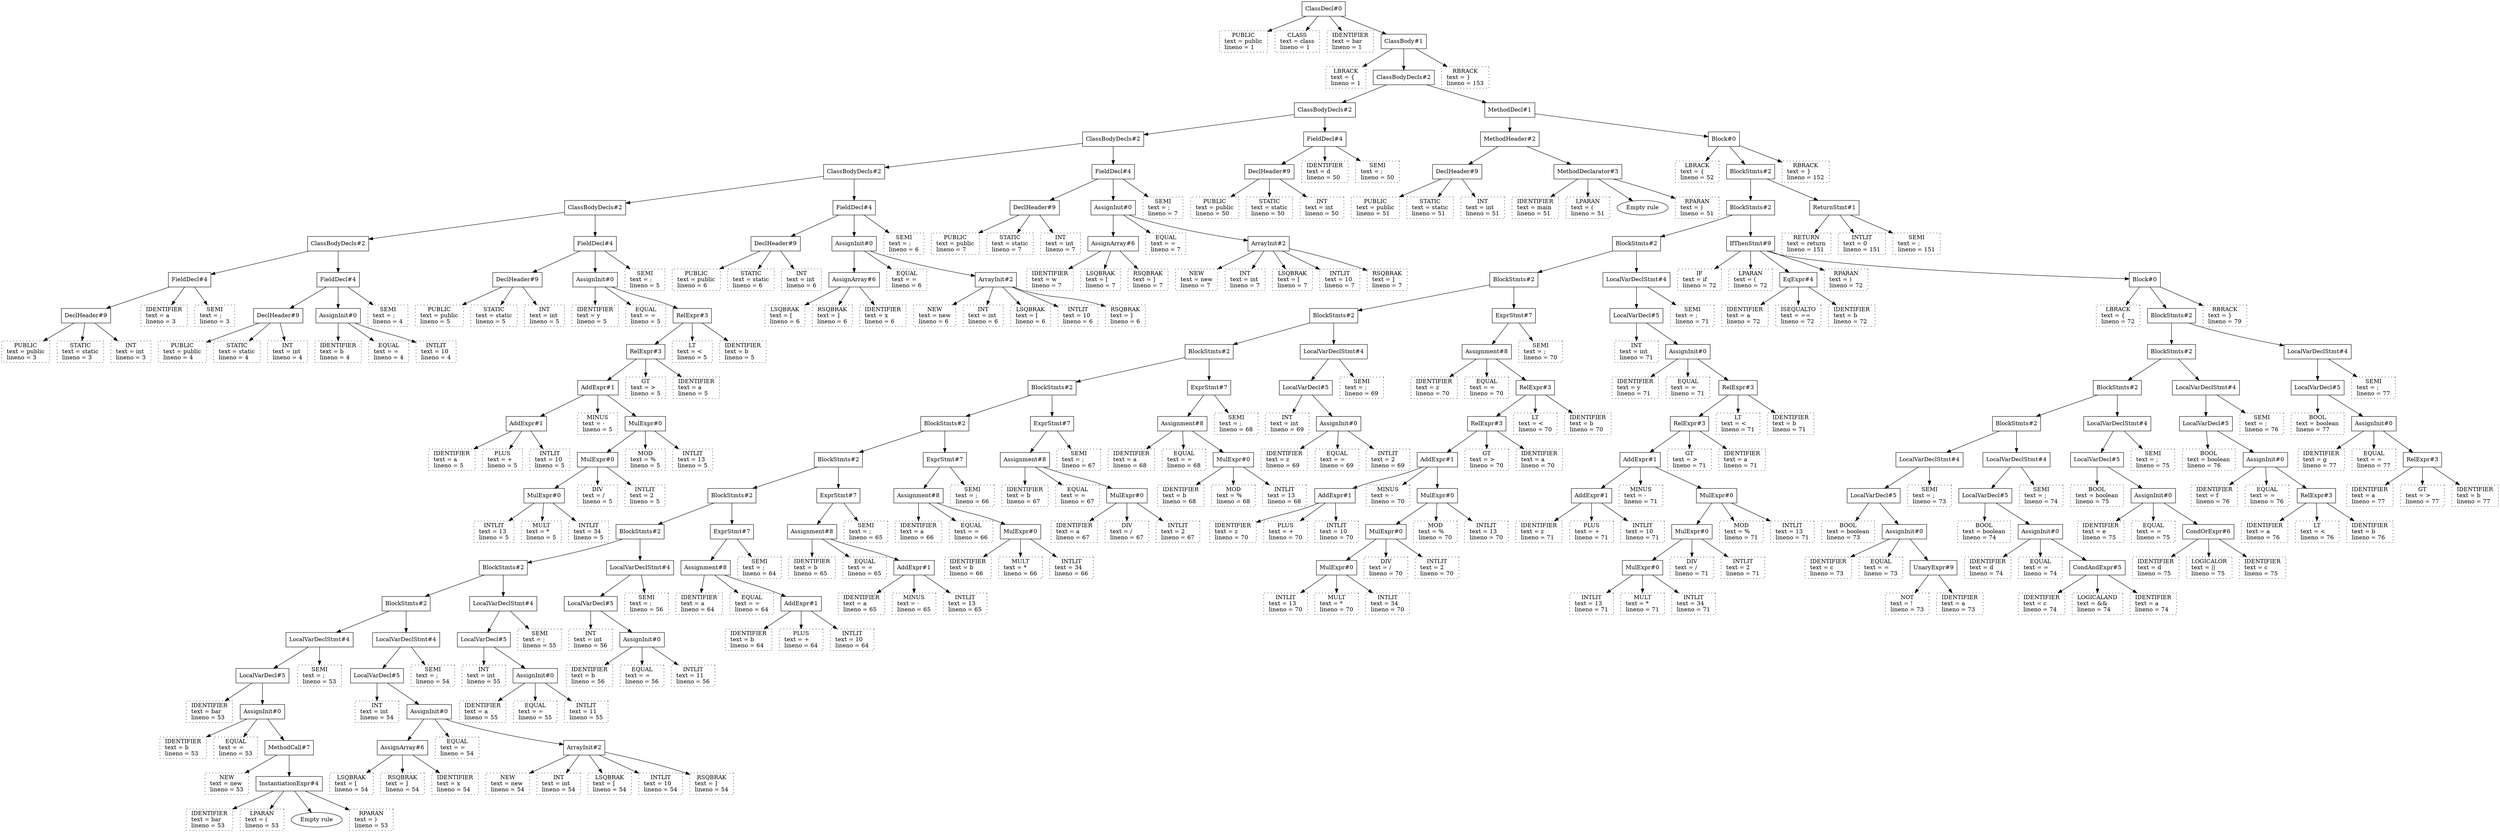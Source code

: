 digraph {
N356 [shape=box label="ClassDecl#0"];
N356 -> N0;
N0 [shape=box style=dotted label=" PUBLIC \n text = public \l lineno = 1 \l"];
N356 -> N1;
N1 [shape=box style=dotted label=" CLASS \n text = class \l lineno = 1 \l"];
N356 -> N2;
N2 [shape=box style=dotted label=" IDENTIFIER \n text = bar \l lineno = 1 \l"];
N356 -> N355;
N355 [shape=box label="ClassBody#1"];
N355 -> N3;
N3 [shape=box style=dotted label=" LBRACK \n text = { \l lineno = 1 \l"];
N355 -> N353;
N353 [shape=box label="ClassBodyDecls#2"];
N353 -> N99;
N99 [shape=box label="ClassBodyDecls#2"];
N99 -> N91;
N91 [shape=box label="ClassBodyDecls#2"];
N91 -> N72;
N72 [shape=box label="ClassBodyDecls#2"];
N72 -> N53;
N53 [shape=box label="ClassBodyDecls#2"];
N53 -> N21;
N21 [shape=box label="ClassBodyDecls#2"];
N21 -> N10;
N10 [shape=box label="FieldDecl#4"];
N10 -> N7;
N7 [shape=box label="DeclHeader#9"];
N7 -> N4;
N4 [shape=box style=dotted label=" PUBLIC \n text = public \l lineno = 3 \l"];
N7 -> N5;
N5 [shape=box style=dotted label=" STATIC \n text = static \l lineno = 3 \l"];
N7 -> N6;
N6 [shape=box style=dotted label=" INT \n text = int \l lineno = 3 \l"];
N10 -> N8;
N8 [shape=box style=dotted label=" IDENTIFIER \n text = a \l lineno = 3 \l"];
N10 -> N9;
N9 [shape=box style=dotted label=" SEMI \n text = ; \l lineno = 3 \l"];
N21 -> N20;
N20 [shape=box label="FieldDecl#4"];
N20 -> N14;
N14 [shape=box label="DeclHeader#9"];
N14 -> N11;
N11 [shape=box style=dotted label=" PUBLIC \n text = public \l lineno = 4 \l"];
N14 -> N12;
N12 [shape=box style=dotted label=" STATIC \n text = static \l lineno = 4 \l"];
N14 -> N13;
N13 [shape=box style=dotted label=" INT \n text = int \l lineno = 4 \l"];
N20 -> N19;
N19 [shape=box label="AssignInit#0"];
N19 -> N15;
N15 [shape=box style=dotted label=" IDENTIFIER \n text = b \l lineno = 4 \l"];
N19 -> N16;
N16 [shape=box style=dotted label=" EQUAL \n text = = \l lineno = 4 \l"];
N19 -> N17;
N17 [shape=box style=dotted label=" INTLIT \n text = 10 \l lineno = 4 \l"];
N20 -> N18;
N18 [shape=box style=dotted label=" SEMI \n text = ; \l lineno = 4 \l"];
N53 -> N52;
N52 [shape=box label="FieldDecl#4"];
N52 -> N25;
N25 [shape=box label="DeclHeader#9"];
N25 -> N22;
N22 [shape=box style=dotted label=" PUBLIC \n text = public \l lineno = 5 \l"];
N25 -> N23;
N23 [shape=box style=dotted label=" STATIC \n text = static \l lineno = 5 \l"];
N25 -> N24;
N24 [shape=box style=dotted label=" INT \n text = int \l lineno = 5 \l"];
N52 -> N51;
N51 [shape=box label="AssignInit#0"];
N51 -> N26;
N26 [shape=box style=dotted label=" IDENTIFIER \n text = y \l lineno = 5 \l"];
N51 -> N27;
N27 [shape=box style=dotted label=" EQUAL \n text = = \l lineno = 5 \l"];
N51 -> N50;
N50 [shape=box label="RelExpr#3"];
N50 -> N47;
N47 [shape=box label="RelExpr#3"];
N47 -> N44;
N44 [shape=box label="AddExpr#1"];
N44 -> N32;
N32 [shape=box label="AddExpr#1"];
N32 -> N28;
N28 [shape=box style=dotted label=" IDENTIFIER \n text = a \l lineno = 5 \l"];
N32 -> N29;
N29 [shape=box style=dotted label=" PLUS \n text = + \l lineno = 5 \l"];
N32 -> N30;
N30 [shape=box style=dotted label=" INTLIT \n text = 10 \l lineno = 5 \l"];
N44 -> N31;
N31 [shape=box style=dotted label=" MINUS \n text = - \l lineno = 5 \l"];
N44 -> N43;
N43 [shape=box label="MulExpr#0"];
N43 -> N40;
N40 [shape=box label="MulExpr#0"];
N40 -> N37;
N37 [shape=box label="MulExpr#0"];
N37 -> N33;
N33 [shape=box style=dotted label=" INTLIT \n text = 13 \l lineno = 5 \l"];
N37 -> N34;
N34 [shape=box style=dotted label=" MULT \n text = * \l lineno = 5 \l"];
N37 -> N35;
N35 [shape=box style=dotted label=" INTLIT \n text = 34 \l lineno = 5 \l"];
N40 -> N36;
N36 [shape=box style=dotted label=" DIV \n text = / \l lineno = 5 \l"];
N40 -> N38;
N38 [shape=box style=dotted label=" INTLIT \n text = 2 \l lineno = 5 \l"];
N43 -> N39;
N39 [shape=box style=dotted label=" MOD \n text = % \l lineno = 5 \l"];
N43 -> N41;
N41 [shape=box style=dotted label=" INTLIT \n text = 13 \l lineno = 5 \l"];
N47 -> N42;
N42 [shape=box style=dotted label=" GT \n text = > \l lineno = 5 \l"];
N47 -> N45;
N45 [shape=box style=dotted label=" IDENTIFIER \n text = a \l lineno = 5 \l"];
N50 -> N46;
N46 [shape=box style=dotted label=" LT \n text = < \l lineno = 5 \l"];
N50 -> N48;
N48 [shape=box style=dotted label=" IDENTIFIER \n text = b \l lineno = 5 \l"];
N52 -> N49;
N49 [shape=box style=dotted label=" SEMI \n text = ; \l lineno = 5 \l"];
N72 -> N71;
N71 [shape=box label="FieldDecl#4"];
N71 -> N57;
N57 [shape=box label="DeclHeader#9"];
N57 -> N54;
N54 [shape=box style=dotted label=" PUBLIC \n text = public \l lineno = 6 \l"];
N57 -> N55;
N55 [shape=box style=dotted label=" STATIC \n text = static \l lineno = 6 \l"];
N57 -> N56;
N56 [shape=box style=dotted label=" INT \n text = int \l lineno = 6 \l"];
N71 -> N69;
N69 [shape=box label="AssignInit#0"];
N69 -> N62;
N62 [shape=box label="AssignArray#6"];
N62 -> N58;
N58 [shape=box style=dotted label=" LSQBRAK \n text = [ \l lineno = 6 \l"];
N62 -> N59;
N59 [shape=box style=dotted label=" RSQBRAK \n text = ] \l lineno = 6 \l"];
N62 -> N60;
N60 [shape=box style=dotted label=" IDENTIFIER \n text = x \l lineno = 6 \l"];
N69 -> N61;
N61 [shape=box style=dotted label=" EQUAL \n text = = \l lineno = 6 \l"];
N69 -> N68;
N68 [shape=box label="ArrayInit#2"];
N68 -> N63;
N63 [shape=box style=dotted label=" NEW \n text = new \l lineno = 6 \l"];
N68 -> N64;
N64 [shape=box style=dotted label=" INT \n text = int \l lineno = 6 \l"];
N68 -> N65;
N65 [shape=box style=dotted label=" LSQBRAK \n text = [ \l lineno = 6 \l"];
N68 -> N66;
N66 [shape=box style=dotted label=" INTLIT \n text = 10 \l lineno = 6 \l"];
N68 -> N67;
N67 [shape=box style=dotted label=" RSQBRAK \n text = ] \l lineno = 6 \l"];
N71 -> N70;
N70 [shape=box style=dotted label=" SEMI \n text = ; \l lineno = 6 \l"];
N91 -> N90;
N90 [shape=box label="FieldDecl#4"];
N90 -> N76;
N76 [shape=box label="DeclHeader#9"];
N76 -> N73;
N73 [shape=box style=dotted label=" PUBLIC \n text = public \l lineno = 7 \l"];
N76 -> N74;
N74 [shape=box style=dotted label=" STATIC \n text = static \l lineno = 7 \l"];
N76 -> N75;
N75 [shape=box style=dotted label=" INT \n text = int \l lineno = 7 \l"];
N90 -> N88;
N88 [shape=box label="AssignInit#0"];
N88 -> N80;
N80 [shape=box label="AssignArray#6"];
N80 -> N77;
N77 [shape=box style=dotted label=" IDENTIFIER \n text = w \l lineno = 7 \l"];
N80 -> N78;
N78 [shape=box style=dotted label=" LSQBRAK \n text = [ \l lineno = 7 \l"];
N80 -> N79;
N79 [shape=box style=dotted label=" RSQBRAK \n text = ] \l lineno = 7 \l"];
N88 -> N81;
N81 [shape=box style=dotted label=" EQUAL \n text = = \l lineno = 7 \l"];
N88 -> N87;
N87 [shape=box label="ArrayInit#2"];
N87 -> N82;
N82 [shape=box style=dotted label=" NEW \n text = new \l lineno = 7 \l"];
N87 -> N83;
N83 [shape=box style=dotted label=" INT \n text = int \l lineno = 7 \l"];
N87 -> N84;
N84 [shape=box style=dotted label=" LSQBRAK \n text = [ \l lineno = 7 \l"];
N87 -> N85;
N85 [shape=box style=dotted label=" INTLIT \n text = 10 \l lineno = 7 \l"];
N87 -> N86;
N86 [shape=box style=dotted label=" RSQBRAK \n text = ] \l lineno = 7 \l"];
N90 -> N89;
N89 [shape=box style=dotted label=" SEMI \n text = ; \l lineno = 7 \l"];
N99 -> N98;
N98 [shape=box label="FieldDecl#4"];
N98 -> N95;
N95 [shape=box label="DeclHeader#9"];
N95 -> N92;
N92 [shape=box style=dotted label=" PUBLIC \n text = public \l lineno = 50 \l"];
N95 -> N93;
N93 [shape=box style=dotted label=" STATIC \n text = static \l lineno = 50 \l"];
N95 -> N94;
N94 [shape=box style=dotted label=" INT \n text = int \l lineno = 50 \l"];
N98 -> N96;
N96 [shape=box style=dotted label=" IDENTIFIER \n text = d \l lineno = 50 \l"];
N98 -> N97;
N97 [shape=box style=dotted label=" SEMI \n text = ; \l lineno = 50 \l"];
N353 -> N352;
N352 [shape=box label="MethodDecl#1"];
N352 -> N108;
N108 [shape=box label="MethodHeader#2"];
N108 -> N103;
N103 [shape=box label="DeclHeader#9"];
N103 -> N100;
N100 [shape=box style=dotted label=" PUBLIC \n text = public \l lineno = 51 \l"];
N103 -> N101;
N101 [shape=box style=dotted label=" STATIC \n text = static \l lineno = 51 \l"];
N103 -> N102;
N102 [shape=box style=dotted label=" INT \n text = int \l lineno = 51 \l"];
N108 -> N107;
N107 [shape=box label="MethodDeclarator#3"];
N107 -> N104;
N104 [shape=box style=dotted label=" IDENTIFIER \n text = main \l lineno = 51 \l"];
N107 -> N105;
N105 [shape=box style=dotted label=" LPARAN \n text = ( \l lineno = 51 \l"];
N107 -> N107357;
N107357 [label="Empty rule"];
N107 -> N106;
N106 [shape=box style=dotted label=" RPARAN \n text = ) \l lineno = 51 \l"];
N352 -> N351;
N351 [shape=box label="Block#0"];
N351 -> N109;
N109 [shape=box style=dotted label=" LBRACK \n text = { \l lineno = 52 \l"];
N351 -> N349;
N349 [shape=box label="BlockStmts#2"];
N349 -> N345;
N345 [shape=box label="BlockStmts#2"];
N345 -> N274;
N274 [shape=box label="BlockStmts#2"];
N274 -> N244;
N244 [shape=box label="BlockStmts#2"];
N244 -> N216;
N216 [shape=box label="BlockStmts#2"];
N216 -> N207;
N207 [shape=box label="BlockStmts#2"];
N207 -> N197;
N197 [shape=box label="BlockStmts#2"];
N197 -> N187;
N187 [shape=box label="BlockStmts#2"];
N187 -> N177;
N177 [shape=box label="BlockStmts#2"];
N177 -> N167;
N167 [shape=box label="BlockStmts#2"];
N167 -> N157;
N157 [shape=box label="BlockStmts#2"];
N157 -> N148;
N148 [shape=box label="BlockStmts#2"];
N148 -> N139;
N139 [shape=box label="BlockStmts#2"];
N139 -> N122;
N122 [shape=box label="LocalVarDeclStmt#4"];
N122 -> N121;
N121 [shape=box label="LocalVarDecl#5"];
N121 -> N110;
N110 [shape=box style=dotted label=" IDENTIFIER \n text = bar \l lineno = 53 \l"];
N121 -> N120;
N120 [shape=box label="AssignInit#0"];
N120 -> N111;
N111 [shape=box style=dotted label=" IDENTIFIER \n text = b \l lineno = 53 \l"];
N120 -> N112;
N112 [shape=box style=dotted label=" EQUAL \n text = = \l lineno = 53 \l"];
N120 -> N118;
N118 [shape=box label="MethodCall#7"];
N118 -> N113;
N113 [shape=box style=dotted label=" NEW \n text = new \l lineno = 53 \l"];
N118 -> N117;
N117 [shape=box label="InstantiationExpr#4"];
N117 -> N114;
N114 [shape=box style=dotted label=" IDENTIFIER \n text = bar \l lineno = 53 \l"];
N117 -> N115;
N115 [shape=box style=dotted label=" LPARAN \n text = ( \l lineno = 53 \l"];
N117 -> N117358;
N117358 [label="Empty rule"];
N117 -> N116;
N116 [shape=box style=dotted label=" RPARAN \n text = ) \l lineno = 53 \l"];
N122 -> N119;
N119 [shape=box style=dotted label=" SEMI \n text = ; \l lineno = 53 \l"];
N139 -> N138;
N138 [shape=box label="LocalVarDeclStmt#4"];
N138 -> N136;
N136 [shape=box label="LocalVarDecl#5"];
N136 -> N123;
N123 [shape=box style=dotted label=" INT \n text = int \l lineno = 54 \l"];
N136 -> N135;
N135 [shape=box label="AssignInit#0"];
N135 -> N127;
N127 [shape=box label="AssignArray#6"];
N127 -> N124;
N124 [shape=box style=dotted label=" LSQBRAK \n text = [ \l lineno = 54 \l"];
N127 -> N125;
N125 [shape=box style=dotted label=" RSQBRAK \n text = ] \l lineno = 54 \l"];
N127 -> N126;
N126 [shape=box style=dotted label=" IDENTIFIER \n text = x \l lineno = 54 \l"];
N135 -> N128;
N128 [shape=box style=dotted label=" EQUAL \n text = = \l lineno = 54 \l"];
N135 -> N134;
N134 [shape=box label="ArrayInit#2"];
N134 -> N129;
N129 [shape=box style=dotted label=" NEW \n text = new \l lineno = 54 \l"];
N134 -> N130;
N130 [shape=box style=dotted label=" INT \n text = int \l lineno = 54 \l"];
N134 -> N131;
N131 [shape=box style=dotted label=" LSQBRAK \n text = [ \l lineno = 54 \l"];
N134 -> N132;
N132 [shape=box style=dotted label=" INTLIT \n text = 10 \l lineno = 54 \l"];
N134 -> N133;
N133 [shape=box style=dotted label=" RSQBRAK \n text = ] \l lineno = 54 \l"];
N138 -> N137;
N137 [shape=box style=dotted label=" SEMI \n text = ; \l lineno = 54 \l"];
N148 -> N147;
N147 [shape=box label="LocalVarDeclStmt#4"];
N147 -> N146;
N146 [shape=box label="LocalVarDecl#5"];
N146 -> N140;
N140 [shape=box style=dotted label=" INT \n text = int \l lineno = 55 \l"];
N146 -> N145;
N145 [shape=box label="AssignInit#0"];
N145 -> N141;
N141 [shape=box style=dotted label=" IDENTIFIER \n text = a \l lineno = 55 \l"];
N145 -> N142;
N142 [shape=box style=dotted label=" EQUAL \n text = = \l lineno = 55 \l"];
N145 -> N143;
N143 [shape=box style=dotted label=" INTLIT \n text = 11 \l lineno = 55 \l"];
N147 -> N144;
N144 [shape=box style=dotted label=" SEMI \n text = ; \l lineno = 55 \l"];
N157 -> N156;
N156 [shape=box label="LocalVarDeclStmt#4"];
N156 -> N155;
N155 [shape=box label="LocalVarDecl#5"];
N155 -> N149;
N149 [shape=box style=dotted label=" INT \n text = int \l lineno = 56 \l"];
N155 -> N154;
N154 [shape=box label="AssignInit#0"];
N154 -> N150;
N150 [shape=box style=dotted label=" IDENTIFIER \n text = b \l lineno = 56 \l"];
N154 -> N151;
N151 [shape=box style=dotted label=" EQUAL \n text = = \l lineno = 56 \l"];
N154 -> N152;
N152 [shape=box style=dotted label=" INTLIT \n text = 11 \l lineno = 56 \l"];
N156 -> N153;
N153 [shape=box style=dotted label=" SEMI \n text = ; \l lineno = 56 \l"];
N167 -> N166;
N166 [shape=box label="ExprStmt#7"];
N166 -> N165;
N165 [shape=box label="Assignment#8"];
N165 -> N158;
N158 [shape=box style=dotted label=" IDENTIFIER \n text = a \l lineno = 64 \l"];
N165 -> N159;
N159 [shape=box style=dotted label=" EQUAL \n text = = \l lineno = 64 \l"];
N165 -> N164;
N164 [shape=box label="AddExpr#1"];
N164 -> N160;
N160 [shape=box style=dotted label=" IDENTIFIER \n text = b \l lineno = 64 \l"];
N164 -> N161;
N161 [shape=box style=dotted label=" PLUS \n text = + \l lineno = 64 \l"];
N164 -> N162;
N162 [shape=box style=dotted label=" INTLIT \n text = 10 \l lineno = 64 \l"];
N166 -> N163;
N163 [shape=box style=dotted label=" SEMI \n text = ; \l lineno = 64 \l"];
N177 -> N176;
N176 [shape=box label="ExprStmt#7"];
N176 -> N175;
N175 [shape=box label="Assignment#8"];
N175 -> N168;
N168 [shape=box style=dotted label=" IDENTIFIER \n text = b \l lineno = 65 \l"];
N175 -> N169;
N169 [shape=box style=dotted label=" EQUAL \n text = = \l lineno = 65 \l"];
N175 -> N174;
N174 [shape=box label="AddExpr#1"];
N174 -> N170;
N170 [shape=box style=dotted label=" IDENTIFIER \n text = a \l lineno = 65 \l"];
N174 -> N171;
N171 [shape=box style=dotted label=" MINUS \n text = - \l lineno = 65 \l"];
N174 -> N172;
N172 [shape=box style=dotted label=" INTLIT \n text = 13 \l lineno = 65 \l"];
N176 -> N173;
N173 [shape=box style=dotted label=" SEMI \n text = ; \l lineno = 65 \l"];
N187 -> N186;
N186 [shape=box label="ExprStmt#7"];
N186 -> N185;
N185 [shape=box label="Assignment#8"];
N185 -> N178;
N178 [shape=box style=dotted label=" IDENTIFIER \n text = a \l lineno = 66 \l"];
N185 -> N179;
N179 [shape=box style=dotted label=" EQUAL \n text = = \l lineno = 66 \l"];
N185 -> N184;
N184 [shape=box label="MulExpr#0"];
N184 -> N180;
N180 [shape=box style=dotted label=" IDENTIFIER \n text = b \l lineno = 66 \l"];
N184 -> N181;
N181 [shape=box style=dotted label=" MULT \n text = * \l lineno = 66 \l"];
N184 -> N182;
N182 [shape=box style=dotted label=" INTLIT \n text = 34 \l lineno = 66 \l"];
N186 -> N183;
N183 [shape=box style=dotted label=" SEMI \n text = ; \l lineno = 66 \l"];
N197 -> N196;
N196 [shape=box label="ExprStmt#7"];
N196 -> N195;
N195 [shape=box label="Assignment#8"];
N195 -> N188;
N188 [shape=box style=dotted label=" IDENTIFIER \n text = b \l lineno = 67 \l"];
N195 -> N189;
N189 [shape=box style=dotted label=" EQUAL \n text = = \l lineno = 67 \l"];
N195 -> N194;
N194 [shape=box label="MulExpr#0"];
N194 -> N190;
N190 [shape=box style=dotted label=" IDENTIFIER \n text = a \l lineno = 67 \l"];
N194 -> N191;
N191 [shape=box style=dotted label=" DIV \n text = / \l lineno = 67 \l"];
N194 -> N192;
N192 [shape=box style=dotted label=" INTLIT \n text = 2 \l lineno = 67 \l"];
N196 -> N193;
N193 [shape=box style=dotted label=" SEMI \n text = ; \l lineno = 67 \l"];
N207 -> N206;
N206 [shape=box label="ExprStmt#7"];
N206 -> N205;
N205 [shape=box label="Assignment#8"];
N205 -> N198;
N198 [shape=box style=dotted label=" IDENTIFIER \n text = a \l lineno = 68 \l"];
N205 -> N199;
N199 [shape=box style=dotted label=" EQUAL \n text = = \l lineno = 68 \l"];
N205 -> N204;
N204 [shape=box label="MulExpr#0"];
N204 -> N200;
N200 [shape=box style=dotted label=" IDENTIFIER \n text = b \l lineno = 68 \l"];
N204 -> N201;
N201 [shape=box style=dotted label=" MOD \n text = % \l lineno = 68 \l"];
N204 -> N202;
N202 [shape=box style=dotted label=" INTLIT \n text = 13 \l lineno = 68 \l"];
N206 -> N203;
N203 [shape=box style=dotted label=" SEMI \n text = ; \l lineno = 68 \l"];
N216 -> N215;
N215 [shape=box label="LocalVarDeclStmt#4"];
N215 -> N214;
N214 [shape=box label="LocalVarDecl#5"];
N214 -> N208;
N208 [shape=box style=dotted label=" INT \n text = int \l lineno = 69 \l"];
N214 -> N213;
N213 [shape=box label="AssignInit#0"];
N213 -> N209;
N209 [shape=box style=dotted label=" IDENTIFIER \n text = z \l lineno = 69 \l"];
N213 -> N210;
N210 [shape=box style=dotted label=" EQUAL \n text = = \l lineno = 69 \l"];
N213 -> N211;
N211 [shape=box style=dotted label=" INTLIT \n text = 2 \l lineno = 69 \l"];
N215 -> N212;
N212 [shape=box style=dotted label=" SEMI \n text = ; \l lineno = 69 \l"];
N244 -> N243;
N243 [shape=box label="ExprStmt#7"];
N243 -> N242;
N242 [shape=box label="Assignment#8"];
N242 -> N217;
N217 [shape=box style=dotted label=" IDENTIFIER \n text = z \l lineno = 70 \l"];
N242 -> N218;
N218 [shape=box style=dotted label=" EQUAL \n text = = \l lineno = 70 \l"];
N242 -> N241;
N241 [shape=box label="RelExpr#3"];
N241 -> N238;
N238 [shape=box label="RelExpr#3"];
N238 -> N235;
N235 [shape=box label="AddExpr#1"];
N235 -> N223;
N223 [shape=box label="AddExpr#1"];
N223 -> N219;
N219 [shape=box style=dotted label=" IDENTIFIER \n text = z \l lineno = 70 \l"];
N223 -> N220;
N220 [shape=box style=dotted label=" PLUS \n text = + \l lineno = 70 \l"];
N223 -> N221;
N221 [shape=box style=dotted label=" INTLIT \n text = 10 \l lineno = 70 \l"];
N235 -> N222;
N222 [shape=box style=dotted label=" MINUS \n text = - \l lineno = 70 \l"];
N235 -> N234;
N234 [shape=box label="MulExpr#0"];
N234 -> N231;
N231 [shape=box label="MulExpr#0"];
N231 -> N228;
N228 [shape=box label="MulExpr#0"];
N228 -> N224;
N224 [shape=box style=dotted label=" INTLIT \n text = 13 \l lineno = 70 \l"];
N228 -> N225;
N225 [shape=box style=dotted label=" MULT \n text = * \l lineno = 70 \l"];
N228 -> N226;
N226 [shape=box style=dotted label=" INTLIT \n text = 34 \l lineno = 70 \l"];
N231 -> N227;
N227 [shape=box style=dotted label=" DIV \n text = / \l lineno = 70 \l"];
N231 -> N229;
N229 [shape=box style=dotted label=" INTLIT \n text = 2 \l lineno = 70 \l"];
N234 -> N230;
N230 [shape=box style=dotted label=" MOD \n text = % \l lineno = 70 \l"];
N234 -> N232;
N232 [shape=box style=dotted label=" INTLIT \n text = 13 \l lineno = 70 \l"];
N238 -> N233;
N233 [shape=box style=dotted label=" GT \n text = > \l lineno = 70 \l"];
N238 -> N236;
N236 [shape=box style=dotted label=" IDENTIFIER \n text = a \l lineno = 70 \l"];
N241 -> N237;
N237 [shape=box style=dotted label=" LT \n text = < \l lineno = 70 \l"];
N241 -> N239;
N239 [shape=box style=dotted label=" IDENTIFIER \n text = b \l lineno = 70 \l"];
N243 -> N240;
N240 [shape=box style=dotted label=" SEMI \n text = ; \l lineno = 70 \l"];
N274 -> N273;
N273 [shape=box label="LocalVarDeclStmt#4"];
N273 -> N272;
N272 [shape=box label="LocalVarDecl#5"];
N272 -> N245;
N245 [shape=box style=dotted label=" INT \n text = int \l lineno = 71 \l"];
N272 -> N271;
N271 [shape=box label="AssignInit#0"];
N271 -> N246;
N246 [shape=box style=dotted label=" IDENTIFIER \n text = y \l lineno = 71 \l"];
N271 -> N247;
N247 [shape=box style=dotted label=" EQUAL \n text = = \l lineno = 71 \l"];
N271 -> N270;
N270 [shape=box label="RelExpr#3"];
N270 -> N267;
N267 [shape=box label="RelExpr#3"];
N267 -> N264;
N264 [shape=box label="AddExpr#1"];
N264 -> N252;
N252 [shape=box label="AddExpr#1"];
N252 -> N248;
N248 [shape=box style=dotted label=" IDENTIFIER \n text = z \l lineno = 71 \l"];
N252 -> N249;
N249 [shape=box style=dotted label=" PLUS \n text = + \l lineno = 71 \l"];
N252 -> N250;
N250 [shape=box style=dotted label=" INTLIT \n text = 10 \l lineno = 71 \l"];
N264 -> N251;
N251 [shape=box style=dotted label=" MINUS \n text = - \l lineno = 71 \l"];
N264 -> N263;
N263 [shape=box label="MulExpr#0"];
N263 -> N260;
N260 [shape=box label="MulExpr#0"];
N260 -> N257;
N257 [shape=box label="MulExpr#0"];
N257 -> N253;
N253 [shape=box style=dotted label=" INTLIT \n text = 13 \l lineno = 71 \l"];
N257 -> N254;
N254 [shape=box style=dotted label=" MULT \n text = * \l lineno = 71 \l"];
N257 -> N255;
N255 [shape=box style=dotted label=" INTLIT \n text = 34 \l lineno = 71 \l"];
N260 -> N256;
N256 [shape=box style=dotted label=" DIV \n text = / \l lineno = 71 \l"];
N260 -> N258;
N258 [shape=box style=dotted label=" INTLIT \n text = 2 \l lineno = 71 \l"];
N263 -> N259;
N259 [shape=box style=dotted label=" MOD \n text = % \l lineno = 71 \l"];
N263 -> N261;
N261 [shape=box style=dotted label=" INTLIT \n text = 13 \l lineno = 71 \l"];
N267 -> N262;
N262 [shape=box style=dotted label=" GT \n text = > \l lineno = 71 \l"];
N267 -> N265;
N265 [shape=box style=dotted label=" IDENTIFIER \n text = a \l lineno = 71 \l"];
N270 -> N266;
N266 [shape=box style=dotted label=" LT \n text = < \l lineno = 71 \l"];
N270 -> N268;
N268 [shape=box style=dotted label=" IDENTIFIER \n text = b \l lineno = 71 \l"];
N273 -> N269;
N269 [shape=box style=dotted label=" SEMI \n text = ; \l lineno = 71 \l"];
N345 -> N344;
N344 [shape=box label="IfThenStmt#9"];
N344 -> N275;
N275 [shape=box style=dotted label=" IF \n text = if \l lineno = 72 \l"];
N344 -> N276;
N276 [shape=box style=dotted label=" LPARAN \n text = ( \l lineno = 72 \l"];
N344 -> N281;
N281 [shape=box label="EqExpr#4"];
N281 -> N277;
N277 [shape=box style=dotted label=" IDENTIFIER \n text = a \l lineno = 72 \l"];
N281 -> N278;
N278 [shape=box style=dotted label=" ISEQUALTO \n text = == \l lineno = 72 \l"];
N281 -> N279;
N279 [shape=box style=dotted label=" IDENTIFIER \n text = b \l lineno = 72 \l"];
N344 -> N280;
N280 [shape=box style=dotted label=" RPARAN \n text = ) \l lineno = 72 \l"];
N344 -> N342;
N342 [shape=box label="Block#0"];
N342 -> N282;
N282 [shape=box style=dotted label=" LBRACK \n text = { \l lineno = 72 \l"];
N342 -> N340;
N340 [shape=box label="BlockStmts#2"];
N340 -> N328;
N328 [shape=box label="BlockStmts#2"];
N328 -> N316;
N316 [shape=box label="BlockStmts#2"];
N316 -> N304;
N304 [shape=box label="BlockStmts#2"];
N304 -> N292;
N292 [shape=box label="LocalVarDeclStmt#4"];
N292 -> N291;
N291 [shape=box label="LocalVarDecl#5"];
N291 -> N283;
N283 [shape=box style=dotted label=" BOOL \n text = boolean \l lineno = 73 \l"];
N291 -> N290;
N290 [shape=box label="AssignInit#0"];
N290 -> N284;
N284 [shape=box style=dotted label=" IDENTIFIER \n text = c \l lineno = 73 \l"];
N290 -> N285;
N285 [shape=box style=dotted label=" EQUAL \n text = = \l lineno = 73 \l"];
N290 -> N289;
N289 [shape=box label="UnaryExpr#9"];
N289 -> N286;
N286 [shape=box style=dotted label=" NOT \n text = ! \l lineno = 73 \l"];
N289 -> N287;
N287 [shape=box style=dotted label=" IDENTIFIER \n text = a \l lineno = 73 \l"];
N292 -> N288;
N288 [shape=box style=dotted label=" SEMI \n text = ; \l lineno = 73 \l"];
N304 -> N303;
N303 [shape=box label="LocalVarDeclStmt#4"];
N303 -> N302;
N302 [shape=box label="LocalVarDecl#5"];
N302 -> N293;
N293 [shape=box style=dotted label=" BOOL \n text = boolean \l lineno = 74 \l"];
N302 -> N301;
N301 [shape=box label="AssignInit#0"];
N301 -> N294;
N294 [shape=box style=dotted label=" IDENTIFIER \n text = d \l lineno = 74 \l"];
N301 -> N295;
N295 [shape=box style=dotted label=" EQUAL \n text = = \l lineno = 74 \l"];
N301 -> N300;
N300 [shape=box label="CondAndExpr#5"];
N300 -> N296;
N296 [shape=box style=dotted label=" IDENTIFIER \n text = c \l lineno = 74 \l"];
N300 -> N297;
N297 [shape=box style=dotted label=" LOGICALAND \n text = && \l lineno = 74 \l"];
N300 -> N298;
N298 [shape=box style=dotted label=" IDENTIFIER \n text = a \l lineno = 74 \l"];
N303 -> N299;
N299 [shape=box style=dotted label=" SEMI \n text = ; \l lineno = 74 \l"];
N316 -> N315;
N315 [shape=box label="LocalVarDeclStmt#4"];
N315 -> N314;
N314 [shape=box label="LocalVarDecl#5"];
N314 -> N305;
N305 [shape=box style=dotted label=" BOOL \n text = boolean \l lineno = 75 \l"];
N314 -> N313;
N313 [shape=box label="AssignInit#0"];
N313 -> N306;
N306 [shape=box style=dotted label=" IDENTIFIER \n text = e \l lineno = 75 \l"];
N313 -> N307;
N307 [shape=box style=dotted label=" EQUAL \n text = = \l lineno = 75 \l"];
N313 -> N312;
N312 [shape=box label="CondOrExpr#6"];
N312 -> N308;
N308 [shape=box style=dotted label=" IDENTIFIER \n text = d \l lineno = 75 \l"];
N312 -> N309;
N309 [shape=box style=dotted label=" LOGICALOR \n text = || \l lineno = 75 \l"];
N312 -> N310;
N310 [shape=box style=dotted label=" IDENTIFIER \n text = c \l lineno = 75 \l"];
N315 -> N311;
N311 [shape=box style=dotted label=" SEMI \n text = ; \l lineno = 75 \l"];
N328 -> N327;
N327 [shape=box label="LocalVarDeclStmt#4"];
N327 -> N326;
N326 [shape=box label="LocalVarDecl#5"];
N326 -> N317;
N317 [shape=box style=dotted label=" BOOL \n text = boolean \l lineno = 76 \l"];
N326 -> N325;
N325 [shape=box label="AssignInit#0"];
N325 -> N318;
N318 [shape=box style=dotted label=" IDENTIFIER \n text = f \l lineno = 76 \l"];
N325 -> N319;
N319 [shape=box style=dotted label=" EQUAL \n text = = \l lineno = 76 \l"];
N325 -> N324;
N324 [shape=box label="RelExpr#3"];
N324 -> N320;
N320 [shape=box style=dotted label=" IDENTIFIER \n text = a \l lineno = 76 \l"];
N324 -> N321;
N321 [shape=box style=dotted label=" LT \n text = < \l lineno = 76 \l"];
N324 -> N322;
N322 [shape=box style=dotted label=" IDENTIFIER \n text = b \l lineno = 76 \l"];
N327 -> N323;
N323 [shape=box style=dotted label=" SEMI \n text = ; \l lineno = 76 \l"];
N340 -> N339;
N339 [shape=box label="LocalVarDeclStmt#4"];
N339 -> N338;
N338 [shape=box label="LocalVarDecl#5"];
N338 -> N329;
N329 [shape=box style=dotted label=" BOOL \n text = boolean \l lineno = 77 \l"];
N338 -> N337;
N337 [shape=box label="AssignInit#0"];
N337 -> N330;
N330 [shape=box style=dotted label=" IDENTIFIER \n text = g \l lineno = 77 \l"];
N337 -> N331;
N331 [shape=box style=dotted label=" EQUAL \n text = = \l lineno = 77 \l"];
N337 -> N336;
N336 [shape=box label="RelExpr#3"];
N336 -> N332;
N332 [shape=box style=dotted label=" IDENTIFIER \n text = a \l lineno = 77 \l"];
N336 -> N333;
N333 [shape=box style=dotted label=" GT \n text = > \l lineno = 77 \l"];
N336 -> N334;
N334 [shape=box style=dotted label=" IDENTIFIER \n text = b \l lineno = 77 \l"];
N339 -> N335;
N335 [shape=box style=dotted label=" SEMI \n text = ; \l lineno = 77 \l"];
N342 -> N341;
N341 [shape=box style=dotted label=" RBRACK \n text = } \l lineno = 79 \l"];
N349 -> N348;
N348 [shape=box label="ReturnStmt#1"];
N348 -> N343;
N343 [shape=box style=dotted label=" RETURN \n text = return \l lineno = 151 \l"];
N348 -> N346;
N346 [shape=box style=dotted label=" INTLIT \n text = 0 \l lineno = 151 \l"];
N348 -> N347;
N347 [shape=box style=dotted label=" SEMI \n text = ; \l lineno = 151 \l"];
N351 -> N350;
N350 [shape=box style=dotted label=" RBRACK \n text = } \l lineno = 152 \l"];
N355 -> N354;
N354 [shape=box style=dotted label=" RBRACK \n text = } \l lineno = 153 \l"];
}
